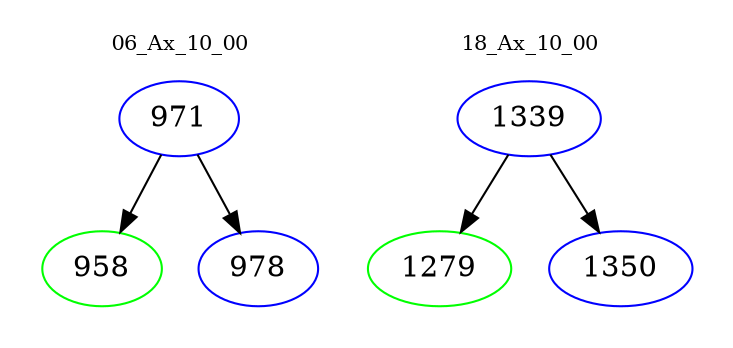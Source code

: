 digraph{
subgraph cluster_0 {
color = white
label = "06_Ax_10_00";
fontsize=10;
T0_971 [label="971", color="blue"]
T0_971 -> T0_958 [color="black"]
T0_958 [label="958", color="green"]
T0_971 -> T0_978 [color="black"]
T0_978 [label="978", color="blue"]
}
subgraph cluster_1 {
color = white
label = "18_Ax_10_00";
fontsize=10;
T1_1339 [label="1339", color="blue"]
T1_1339 -> T1_1279 [color="black"]
T1_1279 [label="1279", color="green"]
T1_1339 -> T1_1350 [color="black"]
T1_1350 [label="1350", color="blue"]
}
}
